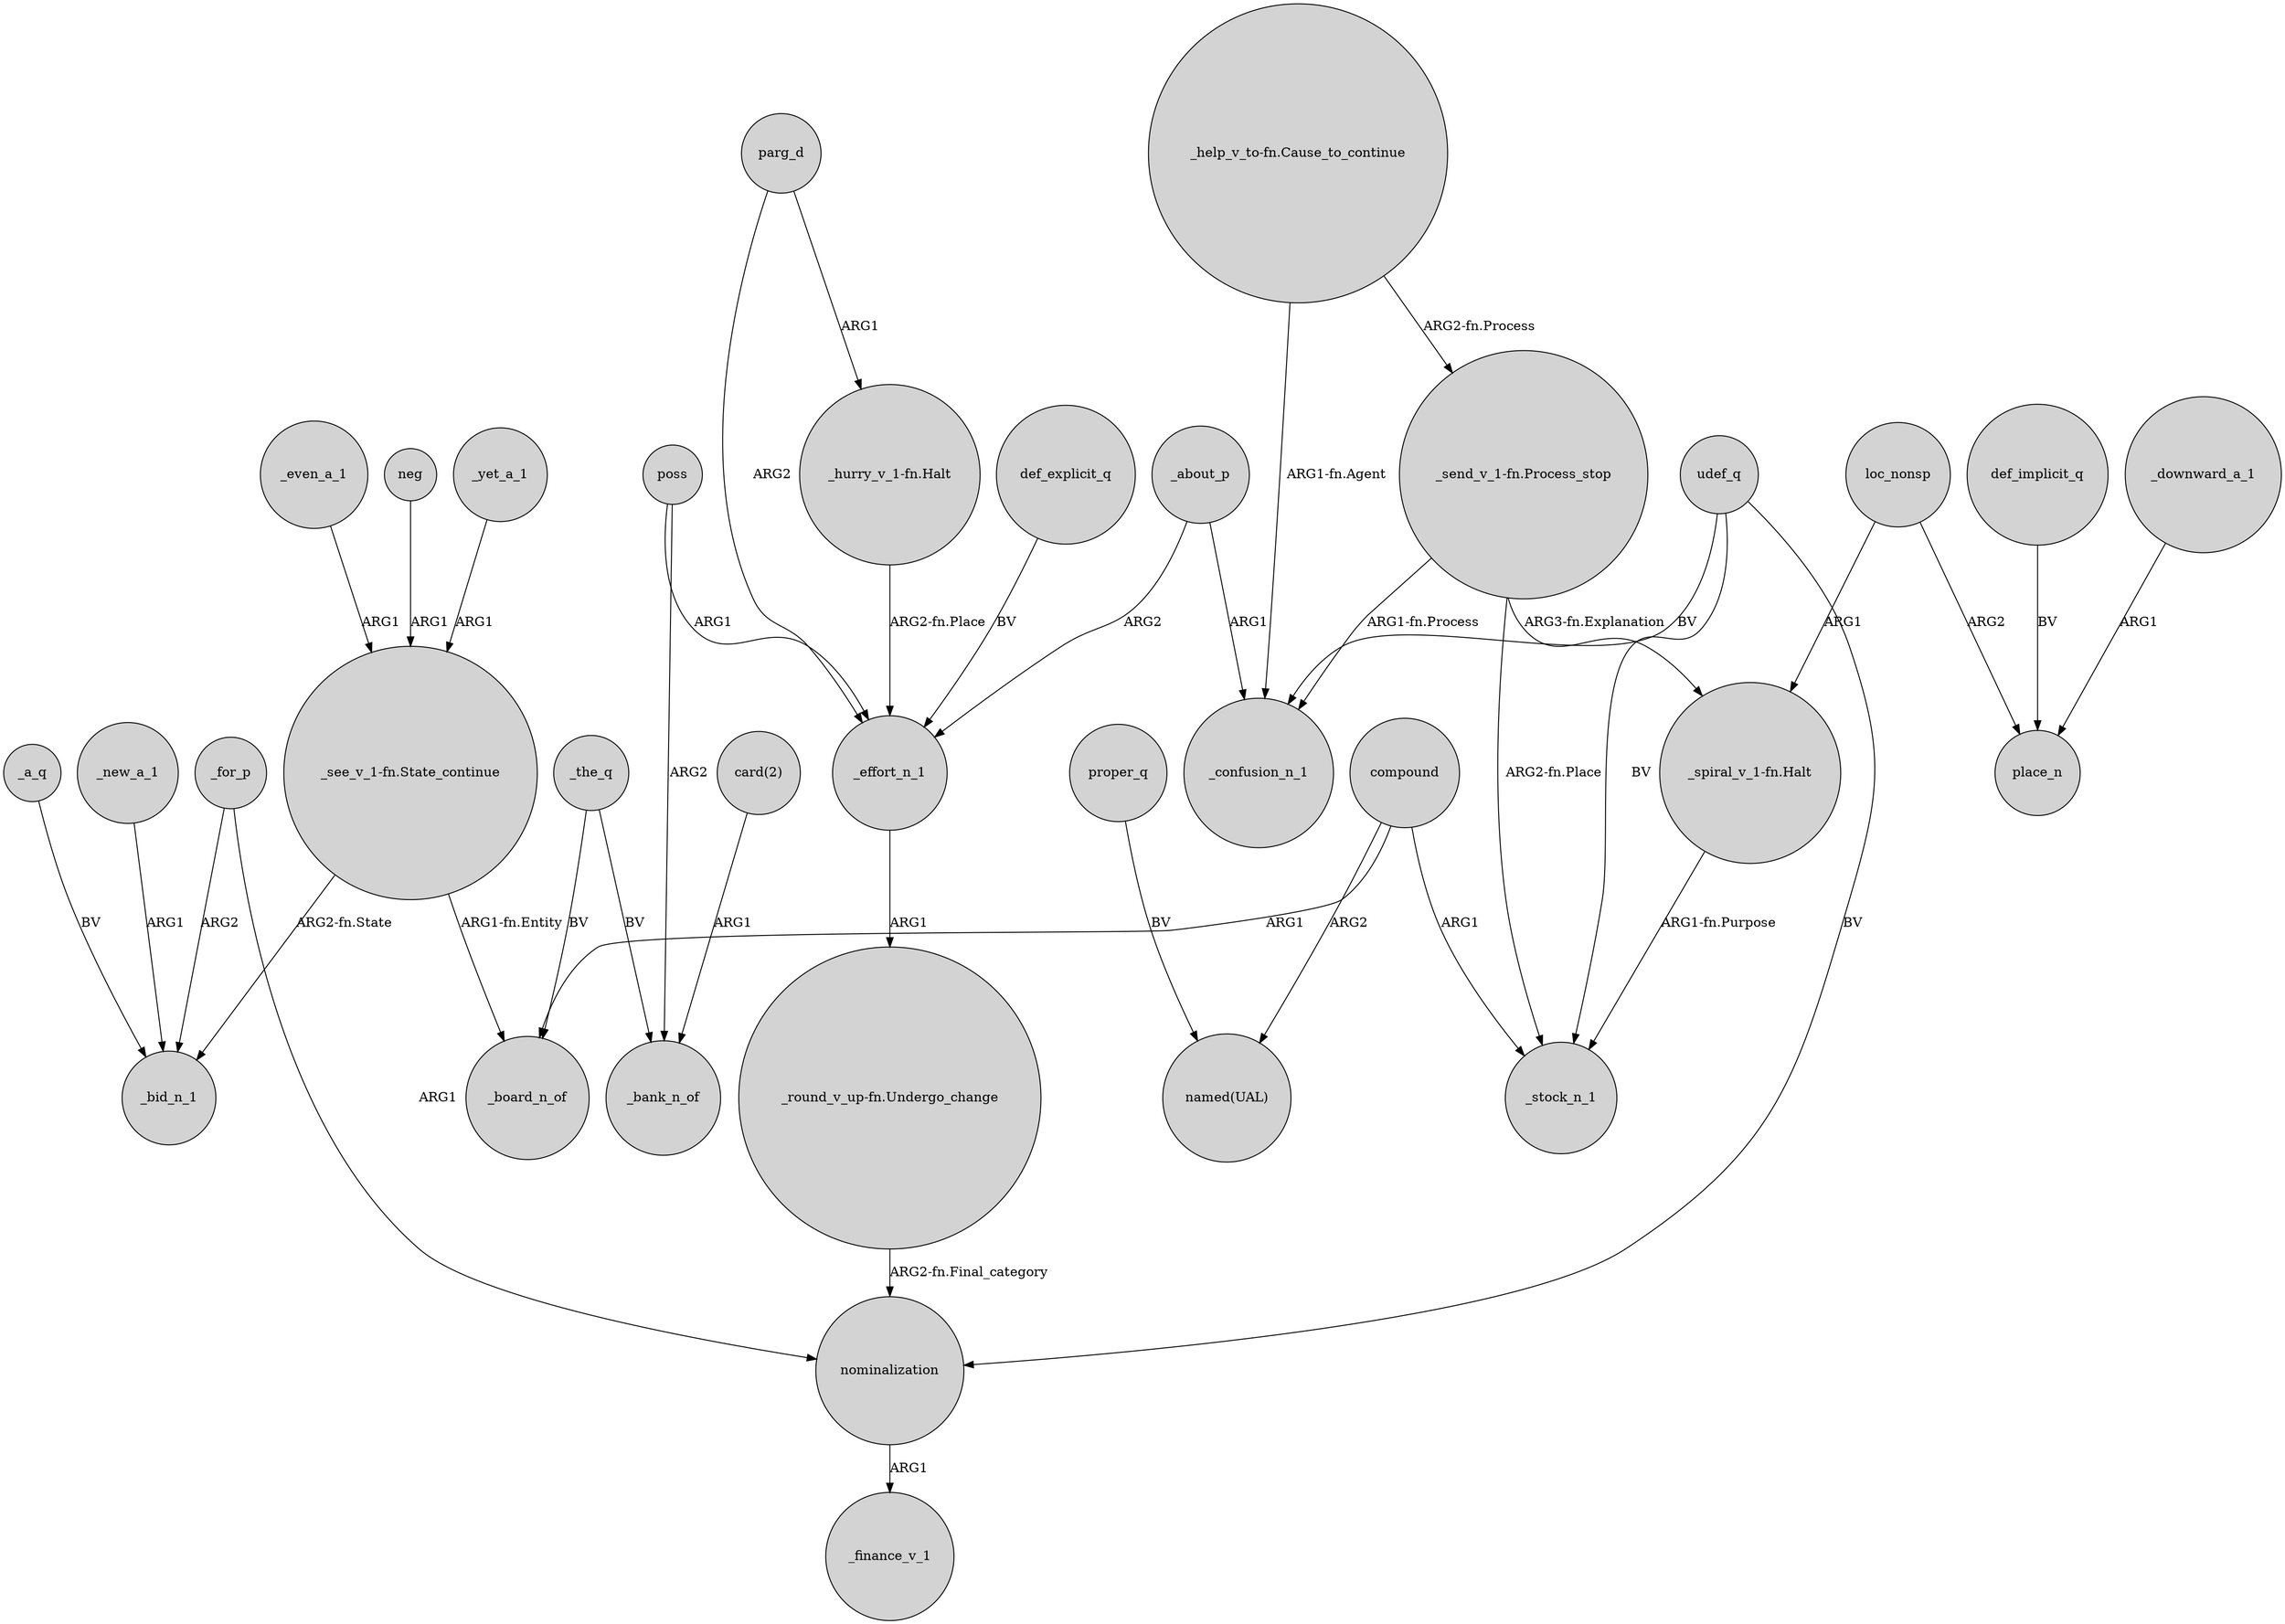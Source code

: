 digraph {
	node [shape=circle style=filled]
	_a_q -> _bid_n_1 [label=BV]
	_about_p -> _effort_n_1 [label=ARG2]
	"_hurry_v_1-fn.Halt" -> _effort_n_1 [label="ARG2-fn.Place"]
	"_send_v_1-fn.Process_stop" -> "_spiral_v_1-fn.Halt" [label="ARG3-fn.Explanation"]
	_the_q -> _bank_n_of [label=BV]
	def_explicit_q -> _effort_n_1 [label=BV]
	def_implicit_q -> place_n [label=BV]
	nominalization -> _finance_v_1 [label=ARG1]
	"_help_v_to-fn.Cause_to_continue" -> _confusion_n_1 [label="ARG1-fn.Agent"]
	udef_q -> nominalization [label=BV]
	poss -> _effort_n_1 [label=ARG1]
	"_send_v_1-fn.Process_stop" -> _stock_n_1 [label="ARG2-fn.Place"]
	udef_q -> _confusion_n_1 [label=BV]
	_downward_a_1 -> place_n [label=ARG1]
	"_see_v_1-fn.State_continue" -> _bid_n_1 [label="ARG2-fn.State"]
	loc_nonsp -> "_spiral_v_1-fn.Halt" [label=ARG1]
	_the_q -> _board_n_of [label=BV]
	compound -> _stock_n_1 [label=ARG1]
	parg_d -> _effort_n_1 [label=ARG2]
	_effort_n_1 -> "_round_v_up-fn.Undergo_change" [label=ARG1]
	proper_q -> "named(UAL)" [label=BV]
	"_round_v_up-fn.Undergo_change" -> nominalization [label="ARG2-fn.Final_category"]
	udef_q -> _stock_n_1 [label=BV]
	"card(2)" -> _bank_n_of [label=ARG1]
	_about_p -> _confusion_n_1 [label=ARG1]
	compound -> _board_n_of [label=ARG1]
	poss -> _bank_n_of [label=ARG2]
	_for_p -> _bid_n_1 [label=ARG2]
	_even_a_1 -> "_see_v_1-fn.State_continue" [label=ARG1]
	"_see_v_1-fn.State_continue" -> _board_n_of [label="ARG1-fn.Entity"]
	neg -> "_see_v_1-fn.State_continue" [label=ARG1]
	_new_a_1 -> _bid_n_1 [label=ARG1]
	compound -> "named(UAL)" [label=ARG2]
	_for_p -> nominalization [label=ARG1]
	loc_nonsp -> place_n [label=ARG2]
	_yet_a_1 -> "_see_v_1-fn.State_continue" [label=ARG1]
	"_spiral_v_1-fn.Halt" -> _stock_n_1 [label="ARG1-fn.Purpose"]
	"_send_v_1-fn.Process_stop" -> _confusion_n_1 [label="ARG1-fn.Process"]
	parg_d -> "_hurry_v_1-fn.Halt" [label=ARG1]
	"_help_v_to-fn.Cause_to_continue" -> "_send_v_1-fn.Process_stop" [label="ARG2-fn.Process"]
}

